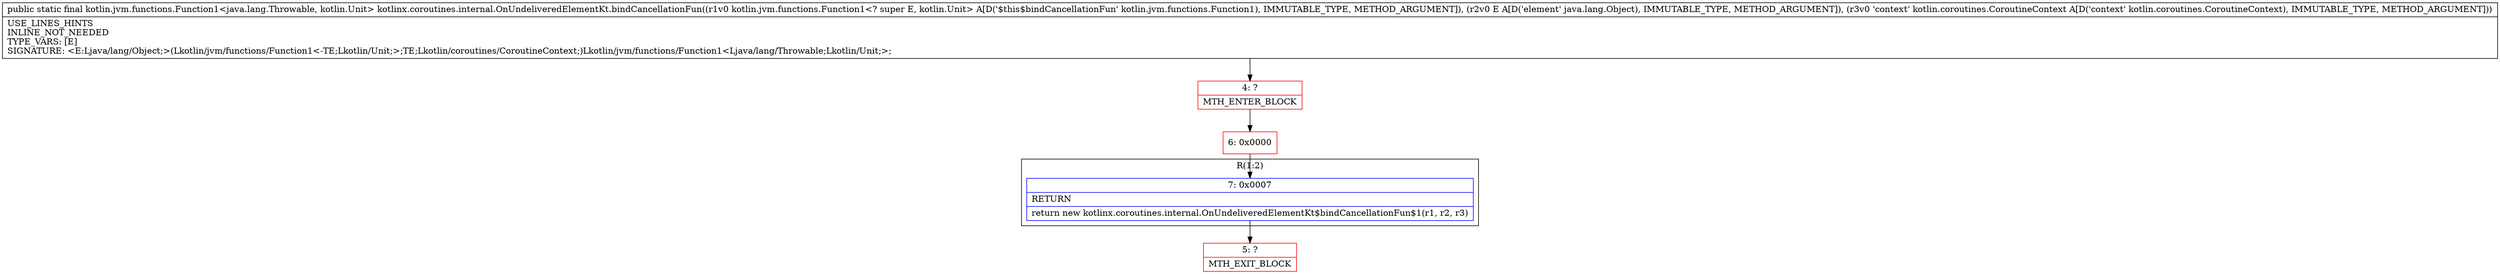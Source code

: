 digraph "CFG forkotlinx.coroutines.internal.OnUndeliveredElementKt.bindCancellationFun(Lkotlin\/jvm\/functions\/Function1;Ljava\/lang\/Object;Lkotlin\/coroutines\/CoroutineContext;)Lkotlin\/jvm\/functions\/Function1;" {
subgraph cluster_Region_318540643 {
label = "R(1:2)";
node [shape=record,color=blue];
Node_7 [shape=record,label="{7\:\ 0x0007|RETURN\l|return new kotlinx.coroutines.internal.OnUndeliveredElementKt$bindCancellationFun$1(r1, r2, r3)\l}"];
}
Node_4 [shape=record,color=red,label="{4\:\ ?|MTH_ENTER_BLOCK\l}"];
Node_6 [shape=record,color=red,label="{6\:\ 0x0000}"];
Node_5 [shape=record,color=red,label="{5\:\ ?|MTH_EXIT_BLOCK\l}"];
MethodNode[shape=record,label="{public static final kotlin.jvm.functions.Function1\<java.lang.Throwable, kotlin.Unit\> kotlinx.coroutines.internal.OnUndeliveredElementKt.bindCancellationFun((r1v0 kotlin.jvm.functions.Function1\<? super E, kotlin.Unit\> A[D('$this$bindCancellationFun' kotlin.jvm.functions.Function1), IMMUTABLE_TYPE, METHOD_ARGUMENT]), (r2v0 E A[D('element' java.lang.Object), IMMUTABLE_TYPE, METHOD_ARGUMENT]), (r3v0 'context' kotlin.coroutines.CoroutineContext A[D('context' kotlin.coroutines.CoroutineContext), IMMUTABLE_TYPE, METHOD_ARGUMENT]))  | USE_LINES_HINTS\lINLINE_NOT_NEEDED\lTYPE_VARS: [E]\lSIGNATURE: \<E:Ljava\/lang\/Object;\>(Lkotlin\/jvm\/functions\/Function1\<\-TE;Lkotlin\/Unit;\>;TE;Lkotlin\/coroutines\/CoroutineContext;)Lkotlin\/jvm\/functions\/Function1\<Ljava\/lang\/Throwable;Lkotlin\/Unit;\>;\l}"];
MethodNode -> Node_4;Node_7 -> Node_5;
Node_4 -> Node_6;
Node_6 -> Node_7;
}

